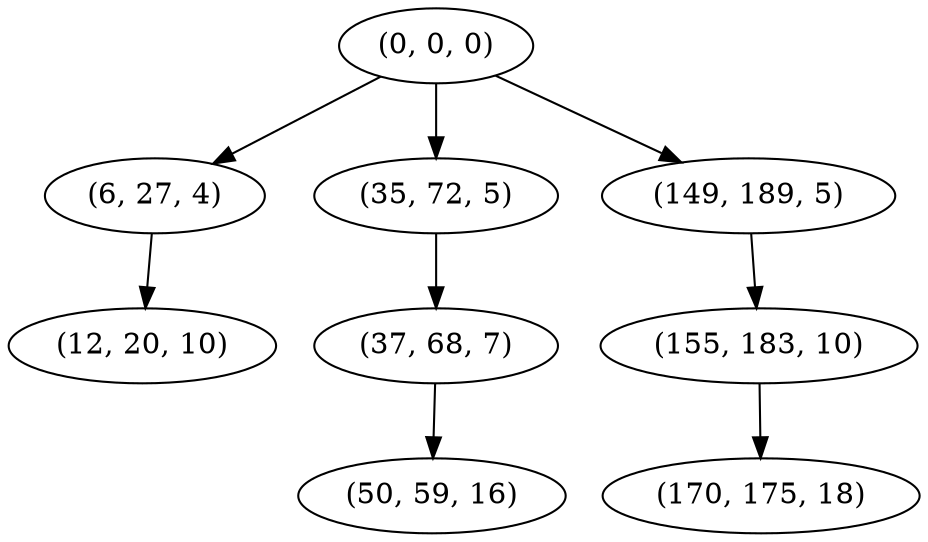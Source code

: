 digraph tree {
    "(0, 0, 0)";
    "(6, 27, 4)";
    "(12, 20, 10)";
    "(35, 72, 5)";
    "(37, 68, 7)";
    "(50, 59, 16)";
    "(149, 189, 5)";
    "(155, 183, 10)";
    "(170, 175, 18)";
    "(0, 0, 0)" -> "(6, 27, 4)";
    "(0, 0, 0)" -> "(35, 72, 5)";
    "(0, 0, 0)" -> "(149, 189, 5)";
    "(6, 27, 4)" -> "(12, 20, 10)";
    "(35, 72, 5)" -> "(37, 68, 7)";
    "(37, 68, 7)" -> "(50, 59, 16)";
    "(149, 189, 5)" -> "(155, 183, 10)";
    "(155, 183, 10)" -> "(170, 175, 18)";
}

